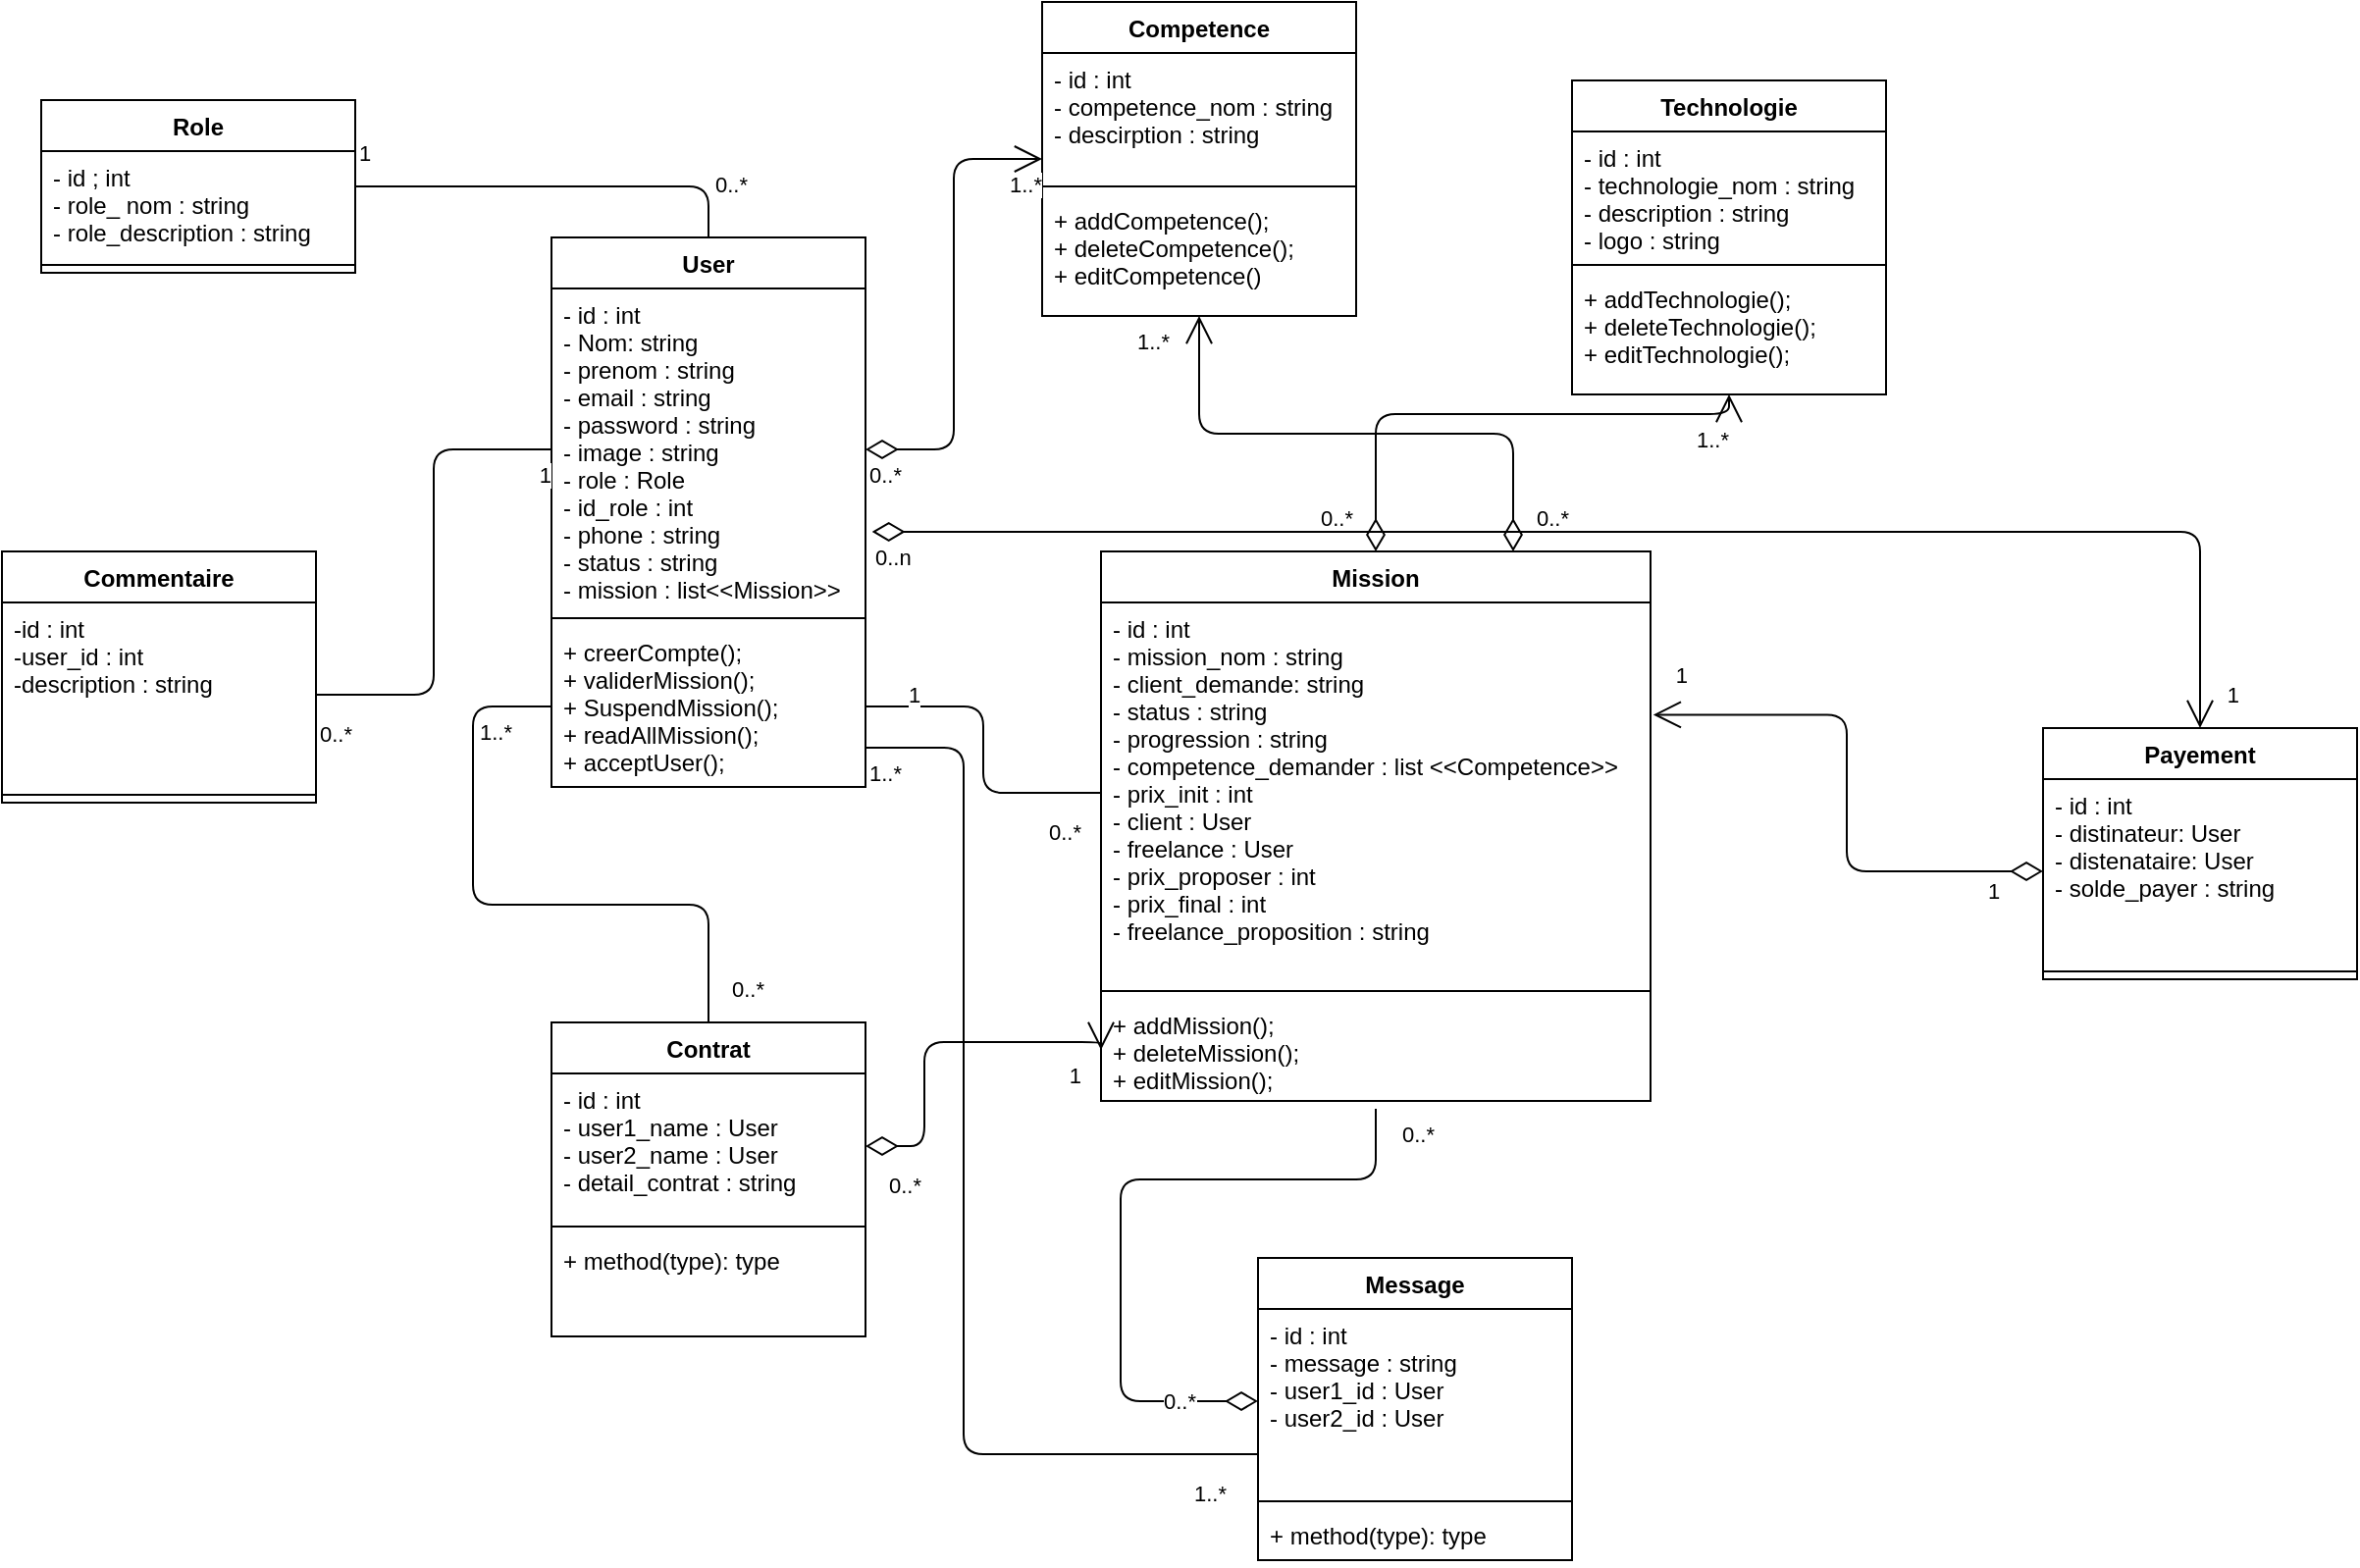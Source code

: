 <mxfile>
    <diagram id="Qqv7eVRzr71uiErlLNHi" name="Page-1">
        <mxGraphModel dx="1428" dy="563" grid="1" gridSize="10" guides="1" tooltips="1" connect="1" arrows="1" fold="1" page="1" pageScale="1" pageWidth="850" pageHeight="1100" math="0" shadow="0">
            <root>
                <mxCell id="0"/>
                <mxCell id="1" parent="0"/>
                <mxCell id="2" value="User" style="swimlane;fontStyle=1;align=center;verticalAlign=top;childLayout=stackLayout;horizontal=1;startSize=26;horizontalStack=0;resizeParent=1;resizeParentMax=0;resizeLast=0;collapsible=1;marginBottom=0;" parent="1" vertex="1">
                    <mxGeometry x="80" y="120" width="160" height="280" as="geometry"/>
                </mxCell>
                <mxCell id="3" value="- id : int&#10;- Nom: string&#10;- prenom : string&#10;- email : string&#10;- password : string&#10;- image : string&#10;- role : Role &#10;- id_role : int&#10;- phone : string&#10;- status : string&#10;- mission : list&lt;&lt;Mission&gt;&gt;&#10;&#10;" style="text;strokeColor=none;fillColor=none;align=left;verticalAlign=top;spacingLeft=4;spacingRight=4;overflow=hidden;rotatable=0;points=[[0,0.5],[1,0.5]];portConstraint=eastwest;" parent="2" vertex="1">
                    <mxGeometry y="26" width="160" height="164" as="geometry"/>
                </mxCell>
                <mxCell id="4" value="" style="line;strokeWidth=1;fillColor=none;align=left;verticalAlign=middle;spacingTop=-1;spacingLeft=3;spacingRight=3;rotatable=0;labelPosition=right;points=[];portConstraint=eastwest;strokeColor=inherit;" parent="2" vertex="1">
                    <mxGeometry y="190" width="160" height="8" as="geometry"/>
                </mxCell>
                <mxCell id="5" value="+ creerCompte();&#10;+ validerMission();&#10;+ SuspendMission();&#10;+ readAllMission();&#10;+ acceptUser();" style="text;strokeColor=none;fillColor=none;align=left;verticalAlign=top;spacingLeft=4;spacingRight=4;overflow=hidden;rotatable=0;points=[[0,0.5],[1,0.5]];portConstraint=eastwest;" parent="2" vertex="1">
                    <mxGeometry y="198" width="160" height="82" as="geometry"/>
                </mxCell>
                <mxCell id="6" value="Role" style="swimlane;fontStyle=1;align=center;verticalAlign=top;childLayout=stackLayout;horizontal=1;startSize=26;horizontalStack=0;resizeParent=1;resizeParentMax=0;resizeLast=0;collapsible=1;marginBottom=0;" parent="1" vertex="1">
                    <mxGeometry x="-180" y="50" width="160" height="88" as="geometry"/>
                </mxCell>
                <mxCell id="7" value="- id ; int &#10;- role_ nom : string&#10;- role_description : string" style="text;strokeColor=none;fillColor=none;align=left;verticalAlign=top;spacingLeft=4;spacingRight=4;overflow=hidden;rotatable=0;points=[[0,0.5],[1,0.5]];portConstraint=eastwest;" parent="6" vertex="1">
                    <mxGeometry y="26" width="160" height="54" as="geometry"/>
                </mxCell>
                <mxCell id="8" value="" style="line;strokeWidth=1;fillColor=none;align=left;verticalAlign=middle;spacingTop=-1;spacingLeft=3;spacingRight=3;rotatable=0;labelPosition=right;points=[];portConstraint=eastwest;strokeColor=inherit;" parent="6" vertex="1">
                    <mxGeometry y="80" width="160" height="8" as="geometry"/>
                </mxCell>
                <mxCell id="10" value="Mission" style="swimlane;fontStyle=1;align=center;verticalAlign=top;childLayout=stackLayout;horizontal=1;startSize=26;horizontalStack=0;resizeParent=1;resizeParentMax=0;resizeLast=0;collapsible=1;marginBottom=0;" parent="1" vertex="1">
                    <mxGeometry x="360" y="280" width="280" height="280" as="geometry"/>
                </mxCell>
                <mxCell id="11" value="- id : int &#10;- mission_nom : string&#10;- client_demande: string&#10;- status : string&#10;- progression : string&#10;- competence_demander : list &lt;&lt;Competence&gt;&gt;&#10;- prix_init : int&#10;- client : User&#10;- freelance : User&#10;- prix_proposer : int&#10;- prix_final : int&#10;- freelance_proposition : string" style="text;strokeColor=none;fillColor=none;align=left;verticalAlign=top;spacingLeft=4;spacingRight=4;overflow=hidden;rotatable=0;points=[[0,0.5],[1,0.5]];portConstraint=eastwest;" parent="10" vertex="1">
                    <mxGeometry y="26" width="280" height="194" as="geometry"/>
                </mxCell>
                <mxCell id="12" value="" style="line;strokeWidth=1;fillColor=none;align=left;verticalAlign=middle;spacingTop=-1;spacingLeft=3;spacingRight=3;rotatable=0;labelPosition=right;points=[];portConstraint=eastwest;strokeColor=inherit;" parent="10" vertex="1">
                    <mxGeometry y="220" width="280" height="8" as="geometry"/>
                </mxCell>
                <mxCell id="13" value="+ addMission();&#10;+ deleteMission();&#10;+ editMission();" style="text;strokeColor=none;fillColor=none;align=left;verticalAlign=top;spacingLeft=4;spacingRight=4;overflow=hidden;rotatable=0;points=[[0,0.5],[1,0.5]];portConstraint=eastwest;" parent="10" vertex="1">
                    <mxGeometry y="228" width="280" height="52" as="geometry"/>
                </mxCell>
                <mxCell id="14" value="Competence" style="swimlane;fontStyle=1;align=center;verticalAlign=top;childLayout=stackLayout;horizontal=1;startSize=26;horizontalStack=0;resizeParent=1;resizeParentMax=0;resizeLast=0;collapsible=1;marginBottom=0;" parent="1" vertex="1">
                    <mxGeometry x="330" width="160" height="160" as="geometry">
                        <mxRectangle x="360" y="40" width="110" height="30" as="alternateBounds"/>
                    </mxGeometry>
                </mxCell>
                <mxCell id="15" value="- id : int&#10;- competence_nom : string&#10;- descirption : string" style="text;strokeColor=none;fillColor=none;align=left;verticalAlign=top;spacingLeft=4;spacingRight=4;overflow=hidden;rotatable=0;points=[[0,0.5],[1,0.5]];portConstraint=eastwest;" parent="14" vertex="1">
                    <mxGeometry y="26" width="160" height="64" as="geometry"/>
                </mxCell>
                <mxCell id="16" value="" style="line;strokeWidth=1;fillColor=none;align=left;verticalAlign=middle;spacingTop=-1;spacingLeft=3;spacingRight=3;rotatable=0;labelPosition=right;points=[];portConstraint=eastwest;strokeColor=inherit;" parent="14" vertex="1">
                    <mxGeometry y="90" width="160" height="8" as="geometry"/>
                </mxCell>
                <mxCell id="20" value="+ addCompetence();&#10;+ deleteCompetence();&#10;+ editCompetence()" style="text;strokeColor=none;fillColor=none;align=left;verticalAlign=top;spacingLeft=4;spacingRight=4;overflow=hidden;rotatable=0;points=[[0,0.5],[1,0.5]];portConstraint=eastwest;" parent="14" vertex="1">
                    <mxGeometry y="98" width="160" height="62" as="geometry"/>
                </mxCell>
                <mxCell id="22" value="Technologie" style="swimlane;fontStyle=1;align=center;verticalAlign=top;childLayout=stackLayout;horizontal=1;startSize=26;horizontalStack=0;resizeParent=1;resizeParentMax=0;resizeLast=0;collapsible=1;marginBottom=0;" parent="1" vertex="1">
                    <mxGeometry x="600" y="40" width="160" height="160" as="geometry"/>
                </mxCell>
                <mxCell id="23" value="- id : int &#10;- technologie_nom : string&#10;- description : string &#10;- logo : string" style="text;strokeColor=none;fillColor=none;align=left;verticalAlign=top;spacingLeft=4;spacingRight=4;overflow=hidden;rotatable=0;points=[[0,0.5],[1,0.5]];portConstraint=eastwest;" parent="22" vertex="1">
                    <mxGeometry y="26" width="160" height="64" as="geometry"/>
                </mxCell>
                <mxCell id="24" value="" style="line;strokeWidth=1;fillColor=none;align=left;verticalAlign=middle;spacingTop=-1;spacingLeft=3;spacingRight=3;rotatable=0;labelPosition=right;points=[];portConstraint=eastwest;strokeColor=inherit;" parent="22" vertex="1">
                    <mxGeometry y="90" width="160" height="8" as="geometry"/>
                </mxCell>
                <mxCell id="25" value="+ addTechnologie();&#10;+ deleteTechnologie();&#10;+ editTechnologie();" style="text;strokeColor=none;fillColor=none;align=left;verticalAlign=top;spacingLeft=4;spacingRight=4;overflow=hidden;rotatable=0;points=[[0,0.5],[1,0.5]];portConstraint=eastwest;" parent="22" vertex="1">
                    <mxGeometry y="98" width="160" height="62" as="geometry"/>
                </mxCell>
                <mxCell id="26" value="" style="endArrow=open;html=1;endSize=12;startArrow=diamondThin;startSize=14;startFill=0;edgeStyle=orthogonalEdgeStyle;exitX=1;exitY=0.5;exitDx=0;exitDy=0;" parent="1" source="3" target="14" edge="1">
                    <mxGeometry relative="1" as="geometry">
                        <mxPoint x="340" y="310" as="sourcePoint"/>
                        <mxPoint x="500" y="310" as="targetPoint"/>
                    </mxGeometry>
                </mxCell>
                <mxCell id="27" value="0..*" style="edgeLabel;resizable=0;html=1;align=left;verticalAlign=top;" parent="26" connectable="0" vertex="1">
                    <mxGeometry x="-1" relative="1" as="geometry"/>
                </mxCell>
                <mxCell id="28" value="1..*" style="edgeLabel;resizable=0;html=1;align=right;verticalAlign=top;" parent="26" connectable="0" vertex="1">
                    <mxGeometry x="1" relative="1" as="geometry"/>
                </mxCell>
                <mxCell id="33" value="" style="endArrow=none;html=1;endSize=12;startArrow=none;startSize=14;startFill=0;edgeStyle=orthogonalEdgeStyle;entryX=0.5;entryY=0;entryDx=0;entryDy=0;endFill=0;" parent="1" source="6" target="2" edge="1">
                    <mxGeometry relative="1" as="geometry">
                        <mxPoint x="340" y="310" as="sourcePoint"/>
                        <mxPoint x="500" y="310" as="targetPoint"/>
                    </mxGeometry>
                </mxCell>
                <mxCell id="34" value="1" style="edgeLabel;resizable=0;html=1;align=left;verticalAlign=top;" parent="33" connectable="0" vertex="1">
                    <mxGeometry x="-1" relative="1" as="geometry">
                        <mxPoint y="-30" as="offset"/>
                    </mxGeometry>
                </mxCell>
                <mxCell id="35" value="0..*" style="edgeLabel;resizable=0;html=1;align=right;verticalAlign=top;" parent="33" connectable="0" vertex="1">
                    <mxGeometry x="1" relative="1" as="geometry">
                        <mxPoint x="20" y="-40" as="offset"/>
                    </mxGeometry>
                </mxCell>
                <mxCell id="36" value="" style="endArrow=none;html=1;endSize=12;startArrow=none;startSize=14;startFill=0;edgeStyle=orthogonalEdgeStyle;exitX=1;exitY=0.5;exitDx=0;exitDy=0;endFill=0;" parent="1" source="5" target="11" edge="1">
                    <mxGeometry relative="1" as="geometry">
                        <mxPoint x="420" y="280" as="sourcePoint"/>
                        <mxPoint x="580" y="280" as="targetPoint"/>
                    </mxGeometry>
                </mxCell>
                <mxCell id="37" value="1" style="edgeLabel;resizable=0;html=1;align=left;verticalAlign=top;" parent="36" connectable="0" vertex="1">
                    <mxGeometry x="-1" relative="1" as="geometry">
                        <mxPoint x="20" y="-19" as="offset"/>
                    </mxGeometry>
                </mxCell>
                <mxCell id="38" value="0..*" style="edgeLabel;resizable=0;html=1;align=right;verticalAlign=top;" parent="36" connectable="0" vertex="1">
                    <mxGeometry x="1" relative="1" as="geometry">
                        <mxPoint x="-10" y="7" as="offset"/>
                    </mxGeometry>
                </mxCell>
                <mxCell id="39" value="" style="endArrow=open;html=1;endSize=12;startArrow=diamondThin;startSize=14;startFill=0;edgeStyle=orthogonalEdgeStyle;" parent="1" source="10" target="25" edge="1">
                    <mxGeometry relative="1" as="geometry">
                        <mxPoint x="480" y="270" as="sourcePoint"/>
                        <mxPoint x="640" y="270" as="targetPoint"/>
                        <Array as="points">
                            <mxPoint x="500" y="210"/>
                            <mxPoint x="680" y="210"/>
                        </Array>
                    </mxGeometry>
                </mxCell>
                <mxCell id="40" value="0..*" style="edgeLabel;resizable=0;html=1;align=left;verticalAlign=top;" parent="39" connectable="0" vertex="1">
                    <mxGeometry x="-1" relative="1" as="geometry">
                        <mxPoint x="-30" y="-30" as="offset"/>
                    </mxGeometry>
                </mxCell>
                <mxCell id="41" value="1..*" style="edgeLabel;resizable=0;html=1;align=right;verticalAlign=top;" parent="39" connectable="0" vertex="1">
                    <mxGeometry x="1" relative="1" as="geometry">
                        <mxPoint y="10" as="offset"/>
                    </mxGeometry>
                </mxCell>
                <mxCell id="42" value="" style="endArrow=open;html=1;endSize=12;startArrow=diamondThin;startSize=14;startFill=0;edgeStyle=orthogonalEdgeStyle;exitX=0.75;exitY=0;exitDx=0;exitDy=0;" parent="1" source="10" target="14" edge="1">
                    <mxGeometry relative="1" as="geometry">
                        <mxPoint x="480" y="270" as="sourcePoint"/>
                        <mxPoint x="640" y="270" as="targetPoint"/>
                    </mxGeometry>
                </mxCell>
                <mxCell id="43" value="0..*" style="edgeLabel;resizable=0;html=1;align=left;verticalAlign=top;" parent="42" connectable="0" vertex="1">
                    <mxGeometry x="-1" relative="1" as="geometry">
                        <mxPoint x="10" y="-30" as="offset"/>
                    </mxGeometry>
                </mxCell>
                <mxCell id="44" value="1..*" style="edgeLabel;resizable=0;html=1;align=right;verticalAlign=top;" parent="42" connectable="0" vertex="1">
                    <mxGeometry x="1" relative="1" as="geometry">
                        <mxPoint x="-15" as="offset"/>
                    </mxGeometry>
                </mxCell>
                <mxCell id="45" value="Commentaire" style="swimlane;fontStyle=1;align=center;verticalAlign=top;childLayout=stackLayout;horizontal=1;startSize=26;horizontalStack=0;resizeParent=1;resizeParentMax=0;resizeLast=0;collapsible=1;marginBottom=0;" parent="1" vertex="1">
                    <mxGeometry x="-200" y="280" width="160" height="128" as="geometry"/>
                </mxCell>
                <mxCell id="46" value="-id : int&#10;-user_id : int&#10;-description : string " style="text;strokeColor=none;fillColor=none;align=left;verticalAlign=top;spacingLeft=4;spacingRight=4;overflow=hidden;rotatable=0;points=[[0,0.5],[1,0.5]];portConstraint=eastwest;" parent="45" vertex="1">
                    <mxGeometry y="26" width="160" height="94" as="geometry"/>
                </mxCell>
                <mxCell id="47" value="" style="line;strokeWidth=1;fillColor=none;align=left;verticalAlign=middle;spacingTop=-1;spacingLeft=3;spacingRight=3;rotatable=0;labelPosition=right;points=[];portConstraint=eastwest;strokeColor=inherit;" parent="45" vertex="1">
                    <mxGeometry y="120" width="160" height="8" as="geometry"/>
                </mxCell>
                <mxCell id="49" value="Message" style="swimlane;fontStyle=1;align=center;verticalAlign=top;childLayout=stackLayout;horizontal=1;startSize=26;horizontalStack=0;resizeParent=1;resizeParentMax=0;resizeLast=0;collapsible=1;marginBottom=0;" parent="1" vertex="1">
                    <mxGeometry x="440" y="640" width="160" height="154" as="geometry"/>
                </mxCell>
                <mxCell id="50" value="- id : int&#10;- message : string&#10;- user1_id : User&#10;- user2_id : User" style="text;strokeColor=none;fillColor=none;align=left;verticalAlign=top;spacingLeft=4;spacingRight=4;overflow=hidden;rotatable=0;points=[[0,0.5],[1,0.5]];portConstraint=eastwest;" parent="49" vertex="1">
                    <mxGeometry y="26" width="160" height="94" as="geometry"/>
                </mxCell>
                <mxCell id="51" value="" style="line;strokeWidth=1;fillColor=none;align=left;verticalAlign=middle;spacingTop=-1;spacingLeft=3;spacingRight=3;rotatable=0;labelPosition=right;points=[];portConstraint=eastwest;strokeColor=inherit;" parent="49" vertex="1">
                    <mxGeometry y="120" width="160" height="8" as="geometry"/>
                </mxCell>
                <mxCell id="52" value="+ method(type): type" style="text;strokeColor=none;fillColor=none;align=left;verticalAlign=top;spacingLeft=4;spacingRight=4;overflow=hidden;rotatable=0;points=[[0,0.5],[1,0.5]];portConstraint=eastwest;" parent="49" vertex="1">
                    <mxGeometry y="128" width="160" height="26" as="geometry"/>
                </mxCell>
                <mxCell id="53" value="" style="endArrow=none;html=1;endSize=12;startArrow=none;startSize=14;startFill=0;edgeStyle=orthogonalEdgeStyle;exitX=1;exitY=0.5;exitDx=0;exitDy=0;entryX=0;entryY=0.5;entryDx=0;entryDy=0;endFill=0;" parent="1" source="46" target="3" edge="1">
                    <mxGeometry relative="1" as="geometry">
                        <mxPoint x="40" y="470" as="sourcePoint"/>
                        <mxPoint x="200" y="470" as="targetPoint"/>
                    </mxGeometry>
                </mxCell>
                <mxCell id="54" value="0..*" style="edgeLabel;resizable=0;html=1;align=left;verticalAlign=top;" parent="53" connectable="0" vertex="1">
                    <mxGeometry x="-1" relative="1" as="geometry">
                        <mxPoint y="7" as="offset"/>
                    </mxGeometry>
                </mxCell>
                <mxCell id="55" value="1" style="edgeLabel;resizable=0;html=1;align=right;verticalAlign=top;" parent="53" connectable="0" vertex="1">
                    <mxGeometry x="1" relative="1" as="geometry"/>
                </mxCell>
                <mxCell id="57" value="" style="endArrow=none;html=1;endSize=12;startArrow=diamondThin;startSize=14;startFill=0;edgeStyle=orthogonalEdgeStyle;endFill=0;" parent="1" source="50" edge="1">
                    <mxGeometry x="0.091" y="-27" relative="1" as="geometry">
                        <mxPoint x="560" y="726" as="sourcePoint"/>
                        <mxPoint x="500" y="564" as="targetPoint"/>
                        <Array as="points">
                            <mxPoint x="370" y="713"/>
                            <mxPoint x="370" y="600"/>
                            <mxPoint x="500" y="600"/>
                        </Array>
                        <mxPoint as="offset"/>
                    </mxGeometry>
                </mxCell>
                <mxCell id="58" value="0..*" style="edgeLabel;resizable=0;html=1;align=left;verticalAlign=top;" parent="57" connectable="0" vertex="1">
                    <mxGeometry x="-1" relative="1" as="geometry">
                        <mxPoint x="-50" y="-13" as="offset"/>
                    </mxGeometry>
                </mxCell>
                <mxCell id="59" value="0..*" style="edgeLabel;resizable=0;html=1;align=right;verticalAlign=top;" parent="57" connectable="0" vertex="1">
                    <mxGeometry x="1" relative="1" as="geometry">
                        <mxPoint x="30" as="offset"/>
                    </mxGeometry>
                </mxCell>
                <mxCell id="60" value="Contrat" style="swimlane;fontStyle=1;align=center;verticalAlign=top;childLayout=stackLayout;horizontal=1;startSize=26;horizontalStack=0;resizeParent=1;resizeParentMax=0;resizeLast=0;collapsible=1;marginBottom=0;" parent="1" vertex="1">
                    <mxGeometry x="80" y="520" width="160" height="160" as="geometry"/>
                </mxCell>
                <mxCell id="61" value="- id : int&#10;- user1_name : User&#10;- user2_name : User&#10;- detail_contrat : string" style="text;strokeColor=none;fillColor=none;align=left;verticalAlign=top;spacingLeft=4;spacingRight=4;overflow=hidden;rotatable=0;points=[[0,0.5],[1,0.5]];portConstraint=eastwest;" parent="60" vertex="1">
                    <mxGeometry y="26" width="160" height="74" as="geometry"/>
                </mxCell>
                <mxCell id="62" value="" style="line;strokeWidth=1;fillColor=none;align=left;verticalAlign=middle;spacingTop=-1;spacingLeft=3;spacingRight=3;rotatable=0;labelPosition=right;points=[];portConstraint=eastwest;strokeColor=inherit;" parent="60" vertex="1">
                    <mxGeometry y="100" width="160" height="8" as="geometry"/>
                </mxCell>
                <mxCell id="63" value="+ method(type): type" style="text;strokeColor=none;fillColor=none;align=left;verticalAlign=top;spacingLeft=4;spacingRight=4;overflow=hidden;rotatable=0;points=[[0,0.5],[1,0.5]];portConstraint=eastwest;" parent="60" vertex="1">
                    <mxGeometry y="108" width="160" height="52" as="geometry"/>
                </mxCell>
                <mxCell id="64" value="" style="endArrow=none;html=1;endSize=12;startArrow=none;startSize=14;startFill=0;edgeStyle=orthogonalEdgeStyle;exitX=0.5;exitY=0;exitDx=0;exitDy=0;entryX=0;entryY=0.5;entryDx=0;entryDy=0;endFill=0;" parent="1" source="60" target="5" edge="1">
                    <mxGeometry relative="1" as="geometry">
                        <mxPoint x="100" y="480" as="sourcePoint"/>
                        <mxPoint x="260" y="480" as="targetPoint"/>
                        <Array as="points">
                            <mxPoint x="160" y="460"/>
                            <mxPoint x="40" y="460"/>
                            <mxPoint x="40" y="359"/>
                        </Array>
                    </mxGeometry>
                </mxCell>
                <mxCell id="65" value="0..*" style="edgeLabel;resizable=0;html=1;align=left;verticalAlign=top;" parent="64" connectable="0" vertex="1">
                    <mxGeometry x="-1" relative="1" as="geometry">
                        <mxPoint x="10" y="-30" as="offset"/>
                    </mxGeometry>
                </mxCell>
                <mxCell id="66" value="1..*" style="edgeLabel;resizable=0;html=1;align=right;verticalAlign=top;" parent="64" connectable="0" vertex="1">
                    <mxGeometry x="1" relative="1" as="geometry">
                        <mxPoint x="-20" as="offset"/>
                    </mxGeometry>
                </mxCell>
                <mxCell id="67" value="Payement" style="swimlane;fontStyle=1;align=center;verticalAlign=top;childLayout=stackLayout;horizontal=1;startSize=26;horizontalStack=0;resizeParent=1;resizeParentMax=0;resizeLast=0;collapsible=1;marginBottom=0;" parent="1" vertex="1">
                    <mxGeometry x="840" y="370" width="160" height="128" as="geometry"/>
                </mxCell>
                <mxCell id="68" value="- id : int&#10;- distinateur: User&#10;- distenataire: User&#10;- solde_payer : string" style="text;strokeColor=none;fillColor=none;align=left;verticalAlign=top;spacingLeft=4;spacingRight=4;overflow=hidden;rotatable=0;points=[[0,0.5],[1,0.5]];portConstraint=eastwest;" parent="67" vertex="1">
                    <mxGeometry y="26" width="160" height="94" as="geometry"/>
                </mxCell>
                <mxCell id="69" value="" style="line;strokeWidth=1;fillColor=none;align=left;verticalAlign=middle;spacingTop=-1;spacingLeft=3;spacingRight=3;rotatable=0;labelPosition=right;points=[];portConstraint=eastwest;strokeColor=inherit;" parent="67" vertex="1">
                    <mxGeometry y="120" width="160" height="8" as="geometry"/>
                </mxCell>
                <mxCell id="71" value="" style="endArrow=open;html=1;endSize=12;startArrow=diamondThin;startSize=14;startFill=0;edgeStyle=orthogonalEdgeStyle;entryX=1.005;entryY=0.295;entryDx=0;entryDy=0;entryPerimeter=0;" parent="1" source="68" target="11" edge="1">
                    <mxGeometry relative="1" as="geometry">
                        <mxPoint x="530" y="330" as="sourcePoint"/>
                        <mxPoint x="690" y="330" as="targetPoint"/>
                    </mxGeometry>
                </mxCell>
                <mxCell id="72" value="1" style="edgeLabel;resizable=0;html=1;align=left;verticalAlign=top;" parent="71" connectable="0" vertex="1">
                    <mxGeometry x="-1" relative="1" as="geometry">
                        <mxPoint x="-30" y="-3" as="offset"/>
                    </mxGeometry>
                </mxCell>
                <mxCell id="73" value="1" style="edgeLabel;resizable=0;html=1;align=right;verticalAlign=top;" parent="71" connectable="0" vertex="1">
                    <mxGeometry x="1" relative="1" as="geometry">
                        <mxPoint x="18" y="-33" as="offset"/>
                    </mxGeometry>
                </mxCell>
                <mxCell id="74" value="" style="endArrow=open;html=1;endSize=12;startArrow=diamondThin;startSize=14;startFill=0;edgeStyle=orthogonalEdgeStyle;entryX=0.5;entryY=0;entryDx=0;entryDy=0;exitX=1.021;exitY=0.756;exitDx=0;exitDy=0;exitPerimeter=0;" parent="1" source="3" target="67" edge="1">
                    <mxGeometry relative="1" as="geometry">
                        <mxPoint x="260" y="270" as="sourcePoint"/>
                        <mxPoint x="560" y="420" as="targetPoint"/>
                        <Array as="points">
                            <mxPoint x="920" y="270"/>
                        </Array>
                    </mxGeometry>
                </mxCell>
                <mxCell id="75" value="0..n" style="edgeLabel;resizable=0;html=1;align=left;verticalAlign=top;" parent="74" connectable="0" vertex="1">
                    <mxGeometry x="-1" relative="1" as="geometry"/>
                </mxCell>
                <mxCell id="76" value="1" style="edgeLabel;resizable=0;html=1;align=right;verticalAlign=top;" parent="74" connectable="0" vertex="1">
                    <mxGeometry x="1" relative="1" as="geometry">
                        <mxPoint x="20" y="-30" as="offset"/>
                    </mxGeometry>
                </mxCell>
                <mxCell id="77" value="" style="endArrow=open;html=1;endSize=12;startArrow=diamondThin;startSize=14;startFill=0;edgeStyle=orthogonalEdgeStyle;exitX=1;exitY=0.5;exitDx=0;exitDy=0;entryX=0;entryY=0.5;entryDx=0;entryDy=0;" parent="1" source="61" target="13" edge="1">
                    <mxGeometry relative="1" as="geometry">
                        <mxPoint x="400" y="440" as="sourcePoint"/>
                        <mxPoint x="350" y="530" as="targetPoint"/>
                        <Array as="points">
                            <mxPoint x="270" y="583"/>
                            <mxPoint x="270" y="530"/>
                        </Array>
                    </mxGeometry>
                </mxCell>
                <mxCell id="78" value="0..*" style="edgeLabel;resizable=0;html=1;align=left;verticalAlign=top;" parent="77" connectable="0" vertex="1">
                    <mxGeometry x="-1" relative="1" as="geometry">
                        <mxPoint x="10" y="7" as="offset"/>
                    </mxGeometry>
                </mxCell>
                <mxCell id="79" value="1" style="edgeLabel;resizable=0;html=1;align=right;verticalAlign=top;" parent="77" connectable="0" vertex="1">
                    <mxGeometry x="1" relative="1" as="geometry">
                        <mxPoint x="-10" as="offset"/>
                    </mxGeometry>
                </mxCell>
                <mxCell id="80" value="" style="endArrow=none;html=1;endSize=12;startArrow=none;startSize=14;startFill=0;edgeStyle=orthogonalEdgeStyle;entryX=0;entryY=0.787;entryDx=0;entryDy=0;entryPerimeter=0;endFill=0;" parent="1" target="50" edge="1">
                    <mxGeometry relative="1" as="geometry">
                        <mxPoint x="240" y="380" as="sourcePoint"/>
                        <mxPoint x="420" y="733" as="targetPoint"/>
                        <Array as="points">
                            <mxPoint x="290" y="380"/>
                            <mxPoint x="290" y="740"/>
                        </Array>
                    </mxGeometry>
                </mxCell>
                <mxCell id="81" value="1..*" style="edgeLabel;resizable=0;html=1;align=left;verticalAlign=top;" parent="80" connectable="0" vertex="1">
                    <mxGeometry x="-1" relative="1" as="geometry">
                        <mxPoint as="offset"/>
                    </mxGeometry>
                </mxCell>
                <mxCell id="82" value="1..*" style="edgeLabel;resizable=0;html=1;align=right;verticalAlign=top;" parent="80" connectable="0" vertex="1">
                    <mxGeometry x="1" relative="1" as="geometry">
                        <mxPoint x="-15" y="7" as="offset"/>
                    </mxGeometry>
                </mxCell>
            </root>
        </mxGraphModel>
    </diagram>
</mxfile>